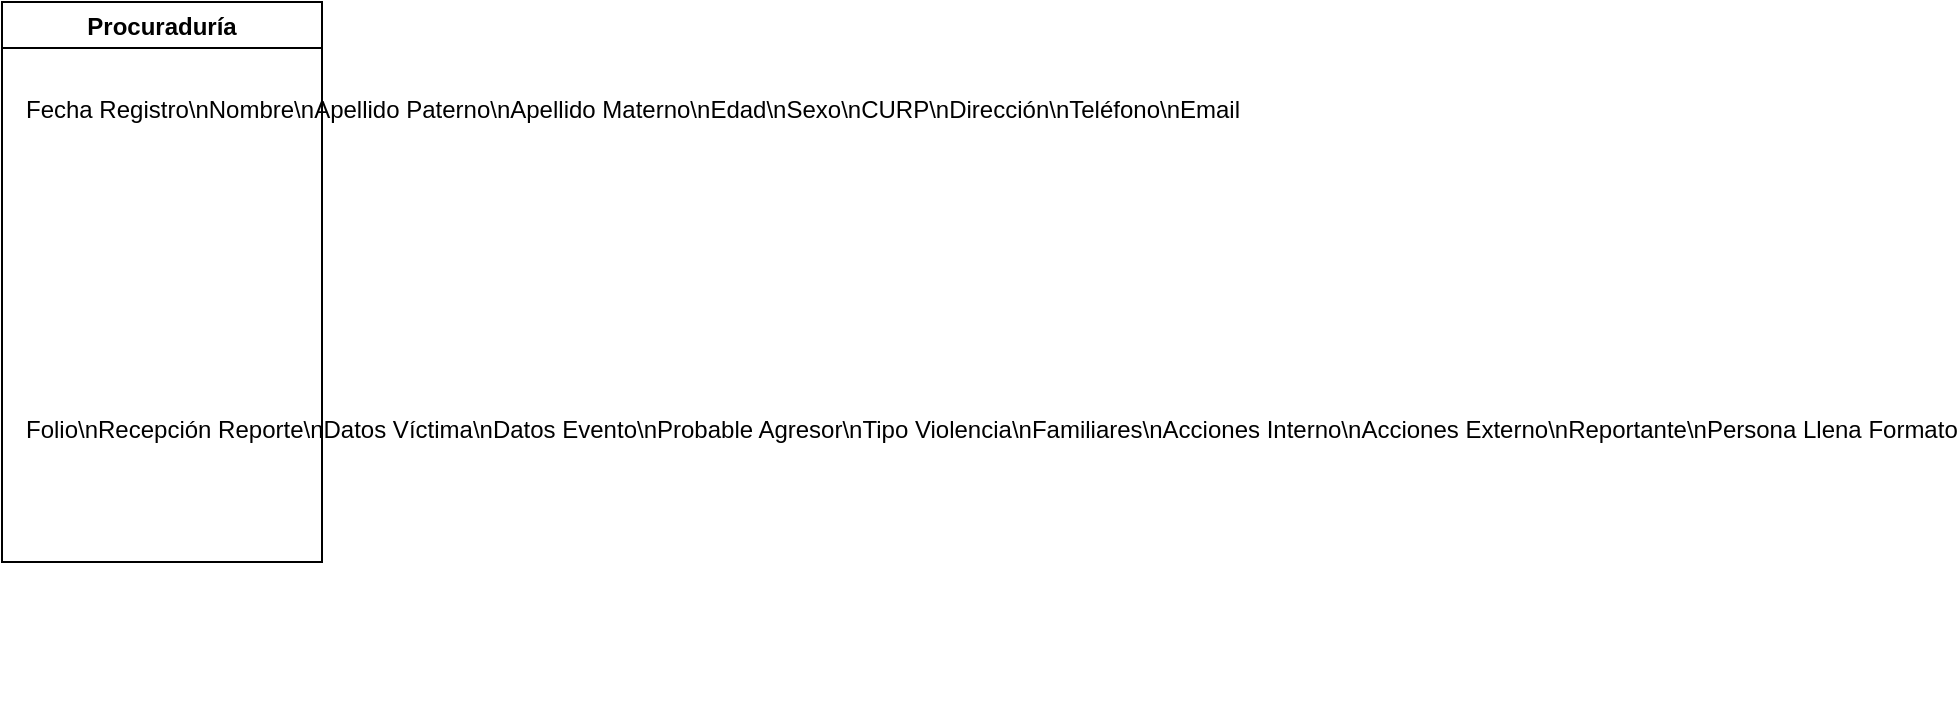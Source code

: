<mxfile>
  <diagram name="Page-1">
    <!-- ERD content will be generated here -->
    <mxGraphModel>
      <root>
        <!-- Tables structure will be defined here -->
        <!-- Procuraduría Table -->
        <mxCell id="procuraduria" value="Procuraduría" style="swimlane" vertex="1" parent="1">
          <mxGeometry x="100" y="100" width="160" height="280" as="geometry"/>
        </mxCell>
        <!-- Common fields for all tables -->
        <mxCell id="common_fields" value="Fecha Registro\nNombre\nApellido Paterno\nApellido Materno\nEdad\nSexo\nCURP\nDirección\nTeléfono\nEmail" style="text" vertex="1" parent="procuraduria">
          <mxGeometry x="10" y="40" width="140" height="150" as="geometry"/>
        </mxCell>
        <!-- Unique fields for Procuraduría -->
        <mxCell id="unique_fields_procuraduria" value="Folio\nRecepción Reporte\nDatos Víctima\nDatos Evento\nProbable Agresor\nTipo Violencia\nFamiliares\nAcciones Interno\nAcciones Externo\nReportante\nPersona Llena Formato" style="text" vertex="1" parent="procuraduria">
          <mxGeometry x="10" y="200" width="140" height="150" as="geometry"/>
        </mxCell>
        <!-- Repeat for other tables with their unique fields -->
        <!-- Add relationships between tables using CURP as key -->
      </root>
    </mxGraphModel>
  </diagram>
</mxfile>
